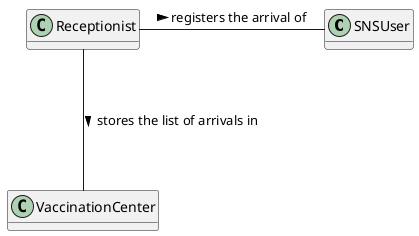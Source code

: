@startuml
hide methods
skinparam classAttributeIconSize 0

class SNSUser{
}

class Receptionist {
}

class VaccinationCenter{
}



Receptionist -right SNSUser : registers the arrival of >
Receptionist --- VaccinationCenter : stores the list of arrivals in >



@enduml